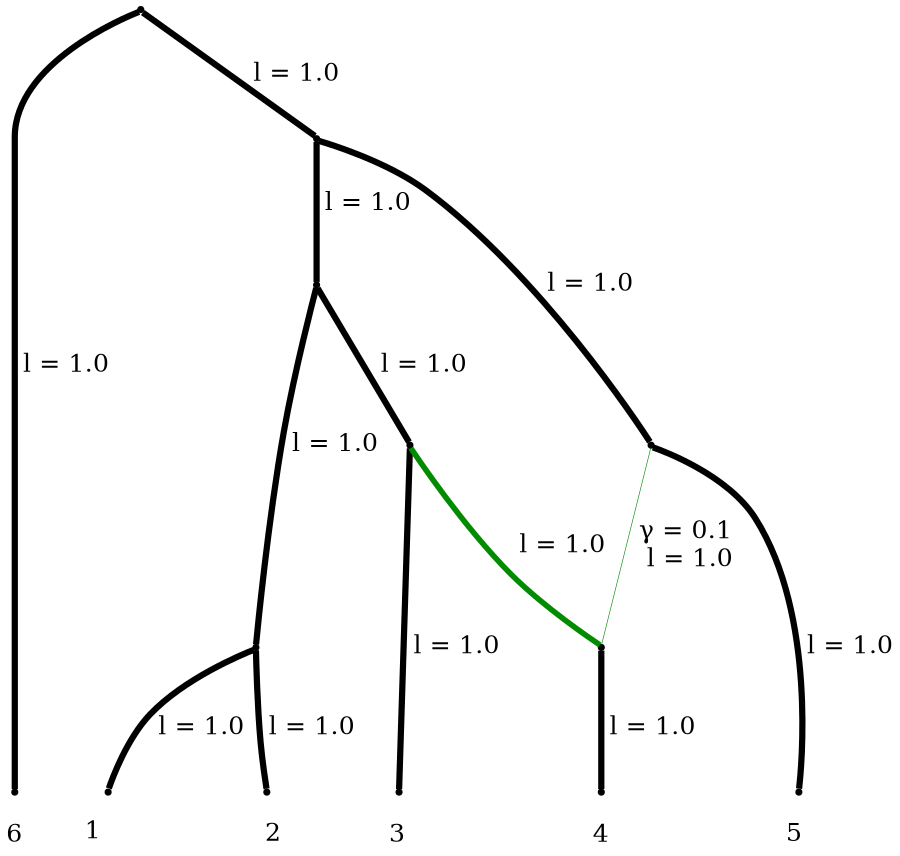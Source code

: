 Graph Phylogeny { 
    labelloc=b 
    ratio="fill"; 
    size="6 ,8 !"; 
    nodesep=0.5; 
    splines=true; 
    edge [fontsize=16.0]; 
    node [shape = point] 
    rank=max -1 
  subgraph    { 1 , 2 , 3 , 4 , 6 , 7 } 
    1 [label=1] [shape = point] 
    2 [label=2] [shape = point] 
    3 [label=3] [shape = point] 
    4 [label=4] [shape = point] 
    6 [label=6] [shape = point] 
    7 [label=7] [shape = point] 
 
     -1 -- -2
                                  [penwidth=4] [label=" l = 1.0"]; 
     -2 -- -3
                                  [penwidth=4] [label=" l = 1.0"]; 
     -3 -- -4
                                  [penwidth=4] [label=" l = 1.0"]; 
     -4 -- 1
                                  [headlabel=1]
                                  [labeldistance=3.0]
                                  [labelangle=180.0]
                                  [penwidth=4] [label=" l = 1.0"]; 
     -4 -- 2
                                  [headlabel=2]
                                  [labeldistance=3.0]
                                  [labelangle=180.0]
                                  [penwidth=4] [label=" l = 1.0"]; 
     -3 -- -5
                                  [penwidth=4] [label=" l = 1.0"]; 
     -5 -- 3
                                  [headlabel=3]
                                  [labeldistance=3.0]
                                  [labelangle=180.0]
                                  [penwidth=4] [label=" l = 1.0"]; 
   -5 -- 5
                                  [color=green4]
                                  [penwidth=3.6]
                                  [label=" l = 1.0"]; 
     5 -- 4
                                  [headlabel=4]
                                  [labeldistance=3.0]
                                  [labelangle=180.0]
                                  [penwidth=4] [label=" l = 1.0"]; 
     -2 -- -7
                                  [penwidth=4] [label=" l = 1.0"]; 
   -7 -- 5
                                  [color=green4][label=" &gamma; = 0.1 
 l = 1.0"] 

                                  [penwidth=0.4]; 
     -7 -- 6
                                  [headlabel=5]
                                  [labeldistance=3.0]
                                  [labelangle=180.0]
                                  [penwidth=4] [label=" l = 1.0"]; 
     -1 -- 7
                                  [headlabel=6]
                                  [labeldistance=3.0]
                                  [labelangle=180.0]
                                  [penwidth=4] [label=" l = 1.0"]; 
}